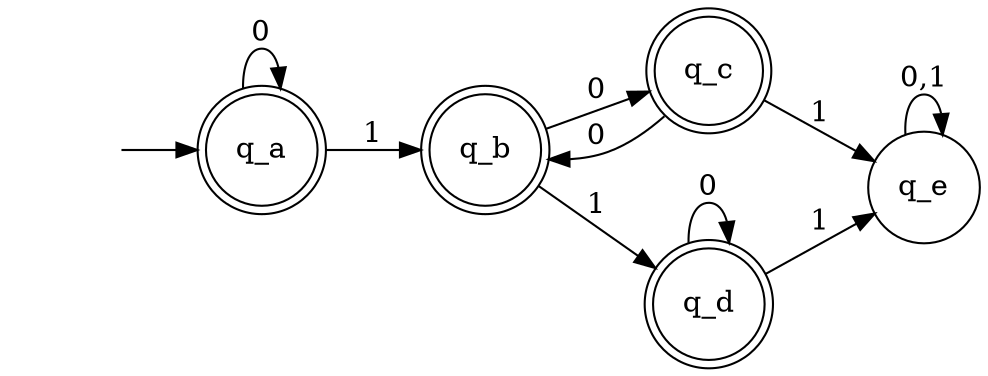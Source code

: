 digraph automata {
    node [shape=circle];
    rankdir=LR;
    edge [labeldistance=0.5,lblstyle="inner sep=1pt", style=">=stealth',shorten >=1pt"];
    q_a -> q_a [label="0"];
    q_a -> q_b [label="1"];
    q_b -> q_c [label="0"];
    q_b -> q_d [label="1"];
    q_c -> q_b [label="0"];
    q_c -> q_e [label="1"];
    q_d -> q_d [label="0"];
    q_d -> q_e [label="1"];
    q_e -> q_e [label="0,1"];
    start [shape=plaintext,label=" "];
    start->q_a;
    q_a [shape=doublecircle];
    q_b [shape=doublecircle];
    q_c [shape=doublecircle];
    q_d [shape=doublecircle];
}

